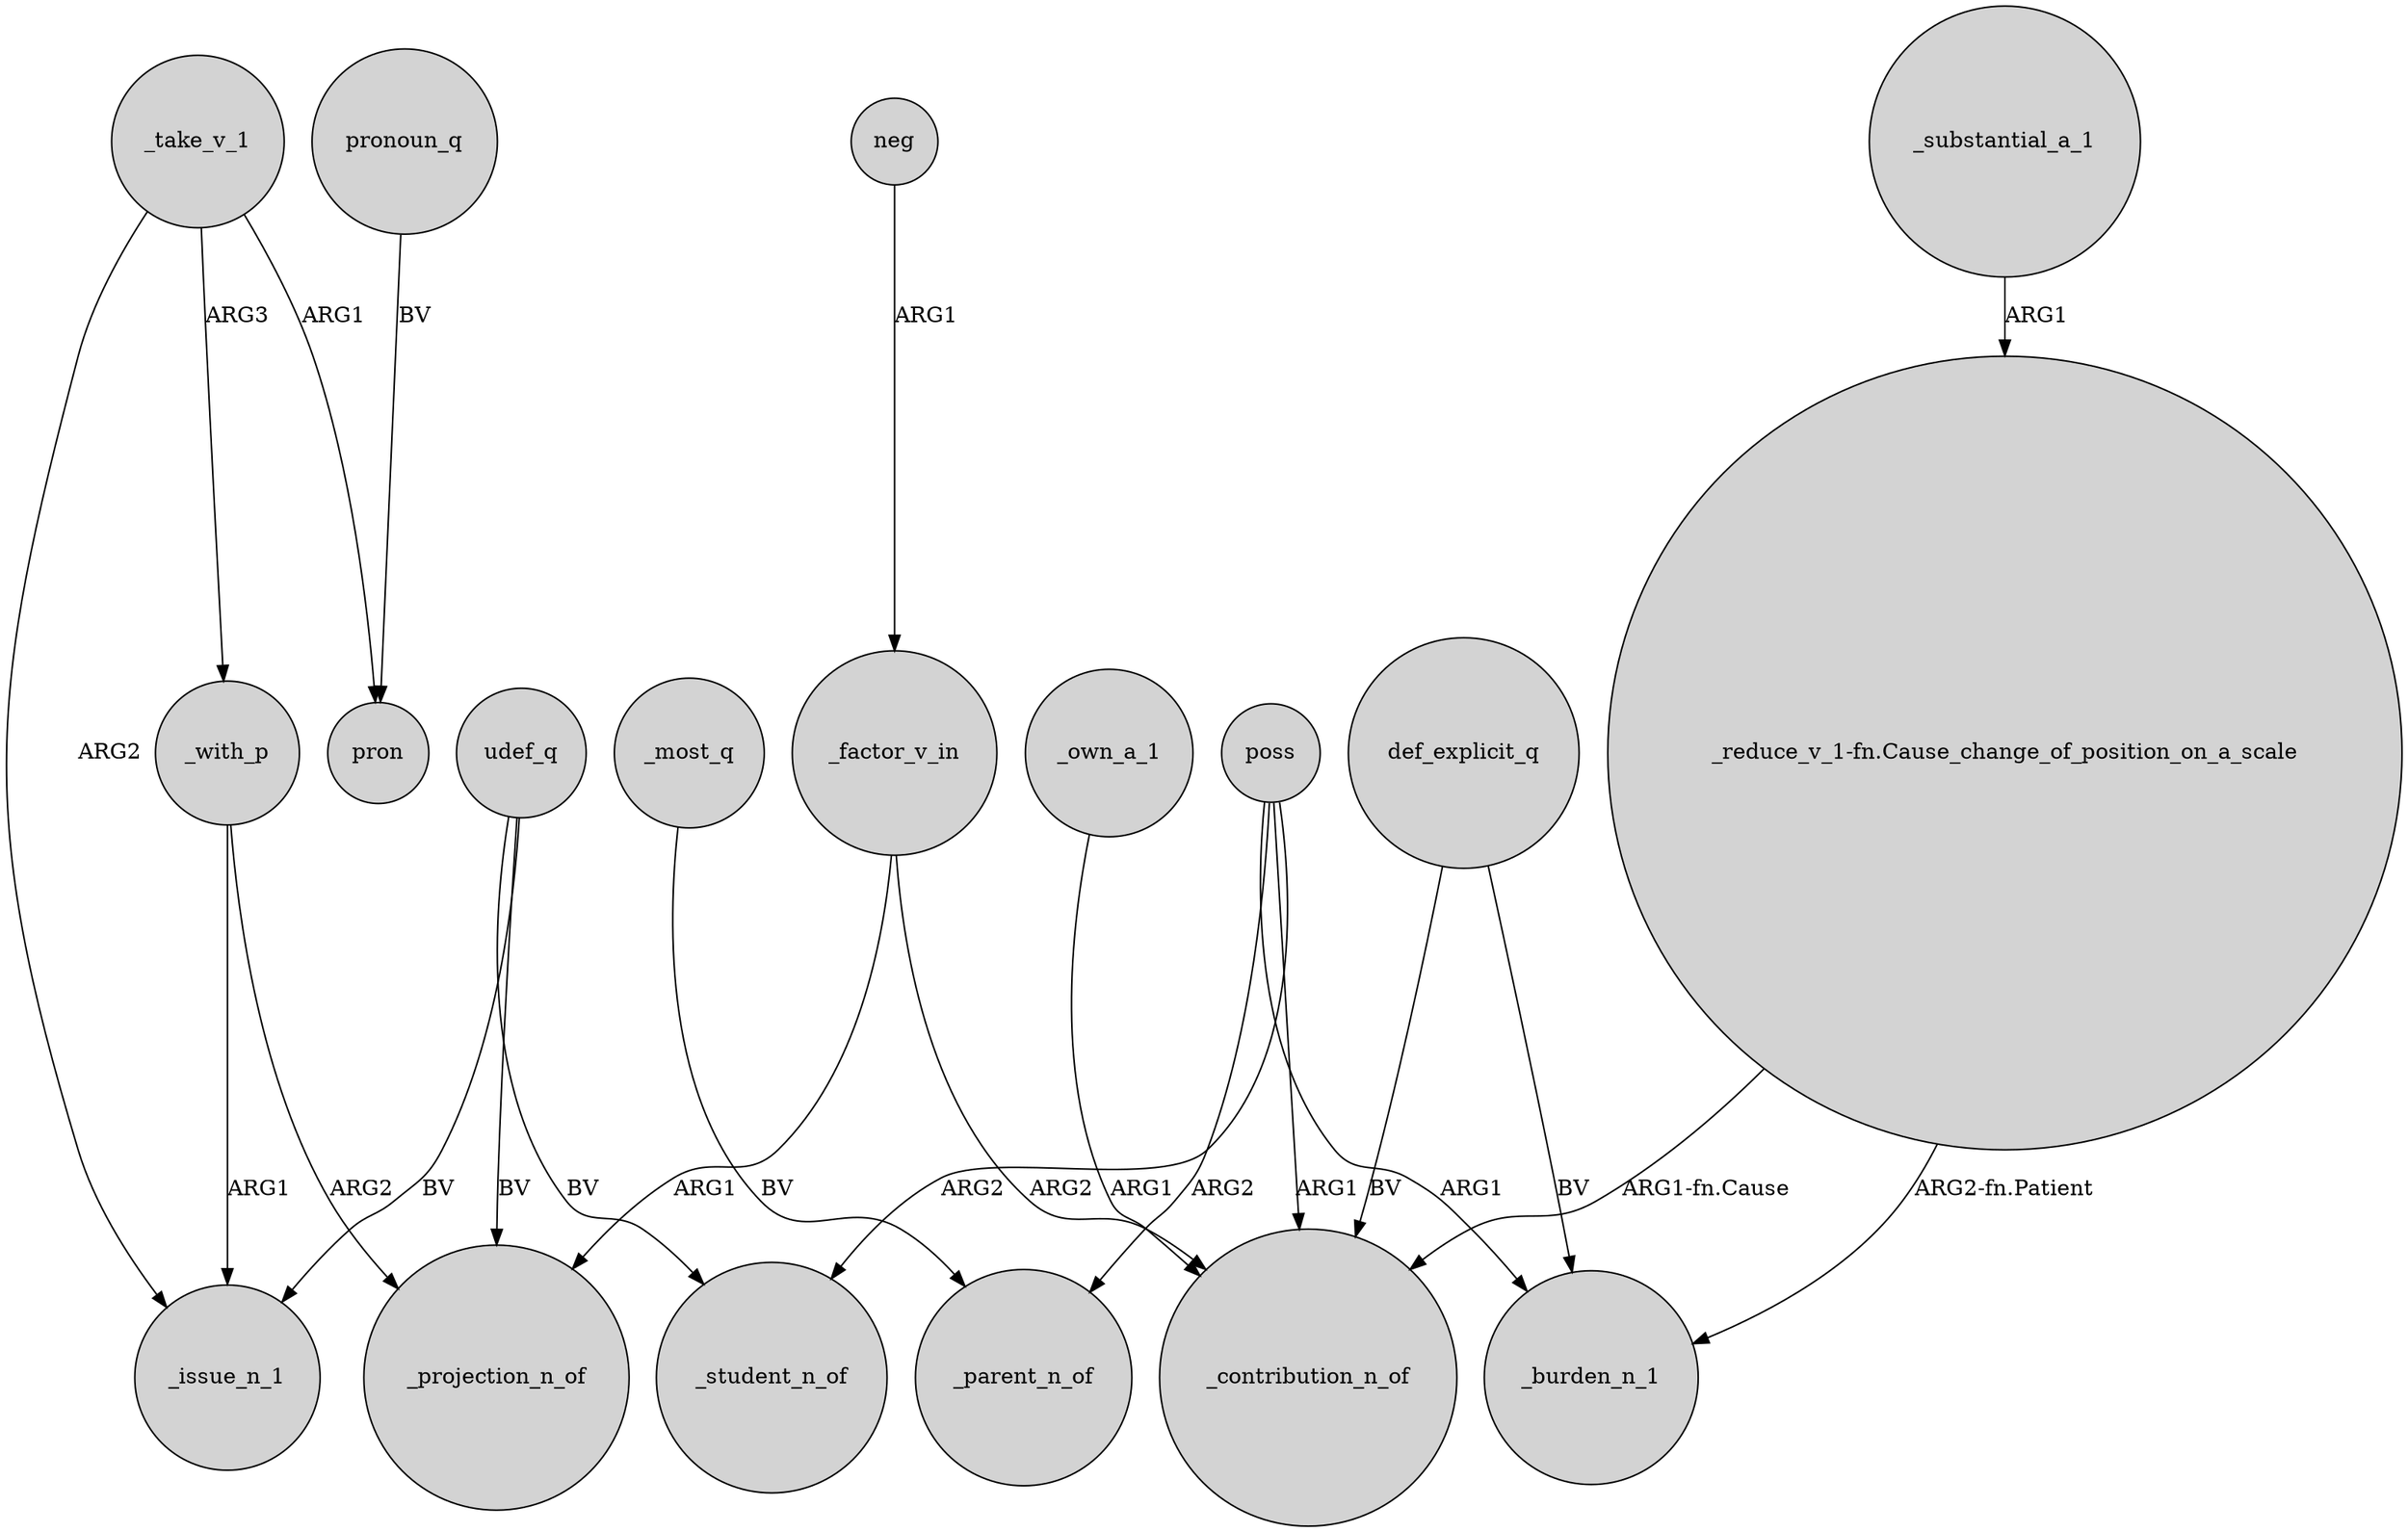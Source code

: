 digraph {
	node [shape=circle style=filled]
	_take_v_1 -> _issue_n_1 [label=ARG2]
	poss -> _student_n_of [label=ARG2]
	_most_q -> _parent_n_of [label=BV]
	udef_q -> _student_n_of [label=BV]
	_take_v_1 -> _with_p [label=ARG3]
	_take_v_1 -> pron [label=ARG1]
	def_explicit_q -> _burden_n_1 [label=BV]
	poss -> _burden_n_1 [label=ARG1]
	_substantial_a_1 -> "_reduce_v_1-fn.Cause_change_of_position_on_a_scale" [label=ARG1]
	_factor_v_in -> _contribution_n_of [label=ARG2]
	pronoun_q -> pron [label=BV]
	udef_q -> _projection_n_of [label=BV]
	_with_p -> _projection_n_of [label=ARG2]
	_with_p -> _issue_n_1 [label=ARG1]
	neg -> _factor_v_in [label=ARG1]
	udef_q -> _issue_n_1 [label=BV]
	def_explicit_q -> _contribution_n_of [label=BV]
	"_reduce_v_1-fn.Cause_change_of_position_on_a_scale" -> _burden_n_1 [label="ARG2-fn.Patient"]
	_factor_v_in -> _projection_n_of [label=ARG1]
	poss -> _parent_n_of [label=ARG2]
	poss -> _contribution_n_of [label=ARG1]
	"_reduce_v_1-fn.Cause_change_of_position_on_a_scale" -> _contribution_n_of [label="ARG1-fn.Cause"]
	_own_a_1 -> _contribution_n_of [label=ARG1]
}
